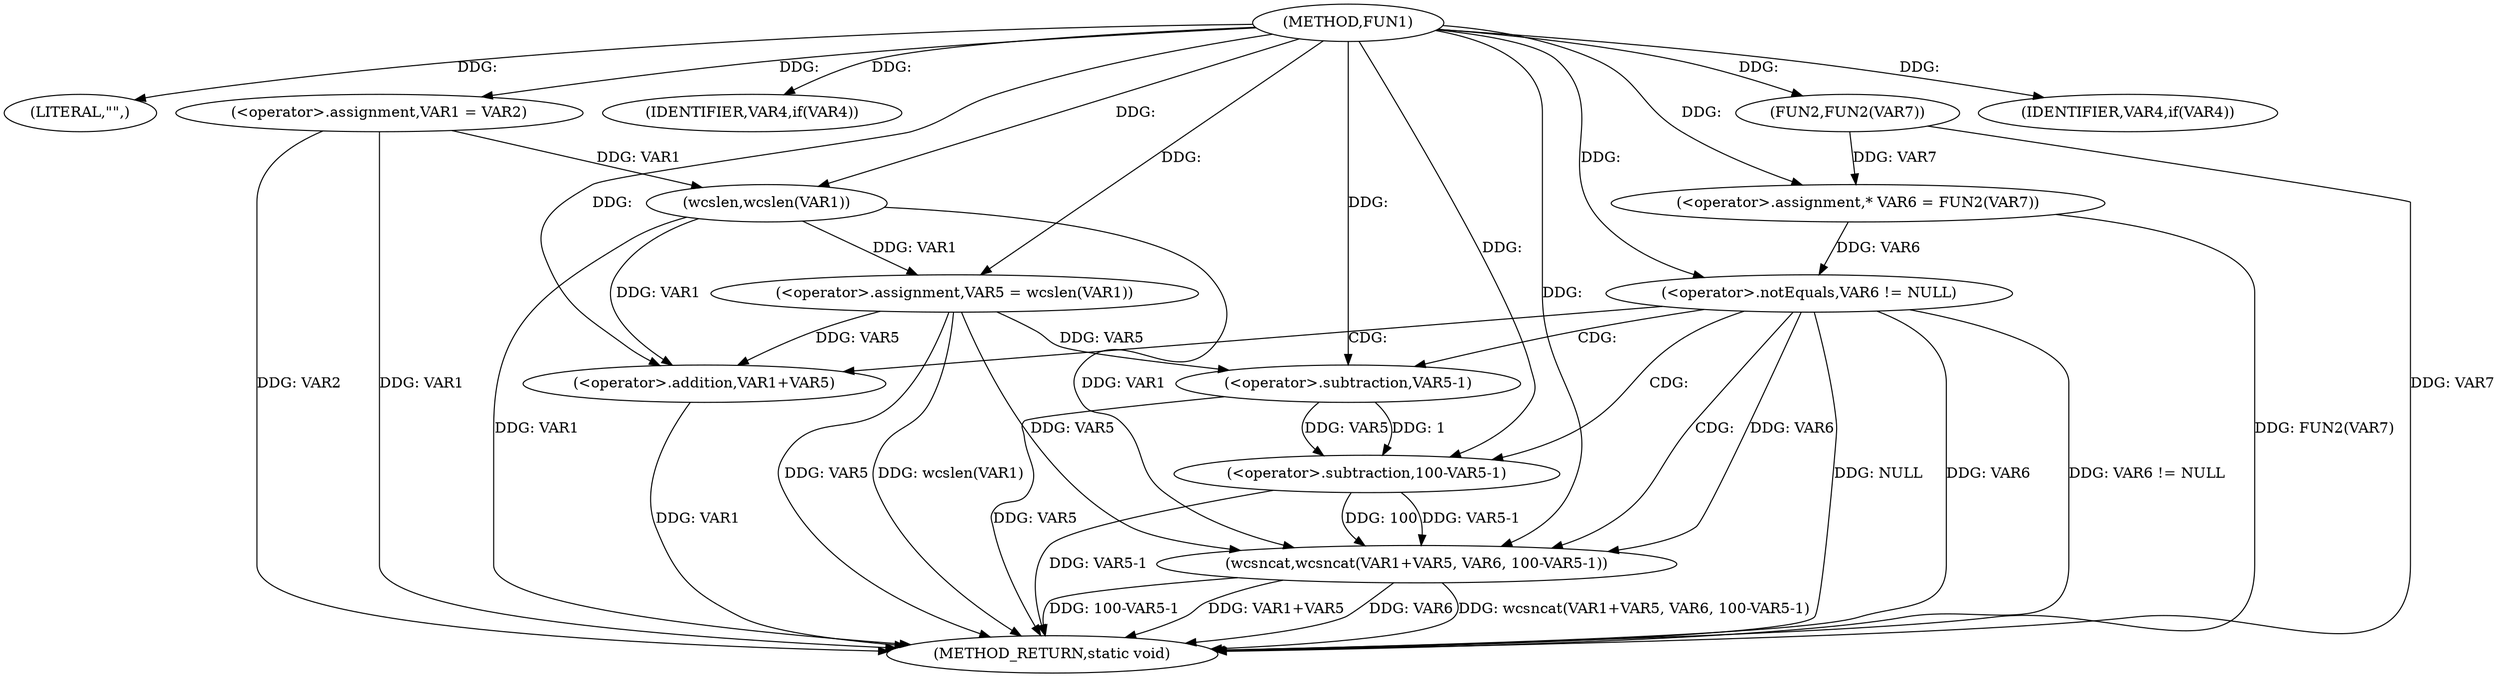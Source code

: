 digraph FUN1 {  
"1000100" [label = "(METHOD,FUN1)" ]
"1000139" [label = "(METHOD_RETURN,static void)" ]
"1000103" [label = "(LITERAL,\"\",)" ]
"1000104" [label = "(<operator>.assignment,VAR1 = VAR2)" ]
"1000108" [label = "(IDENTIFIER,VAR4,if(VAR4))" ]
"1000112" [label = "(<operator>.assignment,VAR5 = wcslen(VAR1))" ]
"1000114" [label = "(wcslen,wcslen(VAR1))" ]
"1000117" [label = "(<operator>.assignment,* VAR6 = FUN2(VAR7))" ]
"1000119" [label = "(FUN2,FUN2(VAR7))" ]
"1000122" [label = "(<operator>.notEquals,VAR6 != NULL)" ]
"1000126" [label = "(wcsncat,wcsncat(VAR1+VAR5, VAR6, 100-VAR5-1))" ]
"1000127" [label = "(<operator>.addition,VAR1+VAR5)" ]
"1000131" [label = "(<operator>.subtraction,100-VAR5-1)" ]
"1000133" [label = "(<operator>.subtraction,VAR5-1)" ]
"1000137" [label = "(IDENTIFIER,VAR4,if(VAR4))" ]
  "1000104" -> "1000139"  [ label = "DDG: VAR1"] 
  "1000112" -> "1000139"  [ label = "DDG: wcslen(VAR1)"] 
  "1000122" -> "1000139"  [ label = "DDG: VAR6"] 
  "1000133" -> "1000139"  [ label = "DDG: VAR5"] 
  "1000114" -> "1000139"  [ label = "DDG: VAR1"] 
  "1000126" -> "1000139"  [ label = "DDG: VAR1+VAR5"] 
  "1000122" -> "1000139"  [ label = "DDG: VAR6 != NULL"] 
  "1000127" -> "1000139"  [ label = "DDG: VAR1"] 
  "1000117" -> "1000139"  [ label = "DDG: FUN2(VAR7)"] 
  "1000104" -> "1000139"  [ label = "DDG: VAR2"] 
  "1000126" -> "1000139"  [ label = "DDG: VAR6"] 
  "1000126" -> "1000139"  [ label = "DDG: wcsncat(VAR1+VAR5, VAR6, 100-VAR5-1)"] 
  "1000131" -> "1000139"  [ label = "DDG: VAR5-1"] 
  "1000112" -> "1000139"  [ label = "DDG: VAR5"] 
  "1000119" -> "1000139"  [ label = "DDG: VAR7"] 
  "1000126" -> "1000139"  [ label = "DDG: 100-VAR5-1"] 
  "1000122" -> "1000139"  [ label = "DDG: NULL"] 
  "1000100" -> "1000103"  [ label = "DDG: "] 
  "1000100" -> "1000104"  [ label = "DDG: "] 
  "1000100" -> "1000108"  [ label = "DDG: "] 
  "1000114" -> "1000112"  [ label = "DDG: VAR1"] 
  "1000100" -> "1000112"  [ label = "DDG: "] 
  "1000104" -> "1000114"  [ label = "DDG: VAR1"] 
  "1000100" -> "1000114"  [ label = "DDG: "] 
  "1000119" -> "1000117"  [ label = "DDG: VAR7"] 
  "1000100" -> "1000117"  [ label = "DDG: "] 
  "1000100" -> "1000119"  [ label = "DDG: "] 
  "1000117" -> "1000122"  [ label = "DDG: VAR6"] 
  "1000100" -> "1000122"  [ label = "DDG: "] 
  "1000114" -> "1000126"  [ label = "DDG: VAR1"] 
  "1000100" -> "1000126"  [ label = "DDG: "] 
  "1000112" -> "1000126"  [ label = "DDG: VAR5"] 
  "1000114" -> "1000127"  [ label = "DDG: VAR1"] 
  "1000100" -> "1000127"  [ label = "DDG: "] 
  "1000112" -> "1000127"  [ label = "DDG: VAR5"] 
  "1000122" -> "1000126"  [ label = "DDG: VAR6"] 
  "1000131" -> "1000126"  [ label = "DDG: 100"] 
  "1000131" -> "1000126"  [ label = "DDG: VAR5-1"] 
  "1000100" -> "1000131"  [ label = "DDG: "] 
  "1000133" -> "1000131"  [ label = "DDG: VAR5"] 
  "1000133" -> "1000131"  [ label = "DDG: 1"] 
  "1000100" -> "1000133"  [ label = "DDG: "] 
  "1000112" -> "1000133"  [ label = "DDG: VAR5"] 
  "1000100" -> "1000137"  [ label = "DDG: "] 
  "1000122" -> "1000131"  [ label = "CDG: "] 
  "1000122" -> "1000133"  [ label = "CDG: "] 
  "1000122" -> "1000127"  [ label = "CDG: "] 
  "1000122" -> "1000126"  [ label = "CDG: "] 
}

